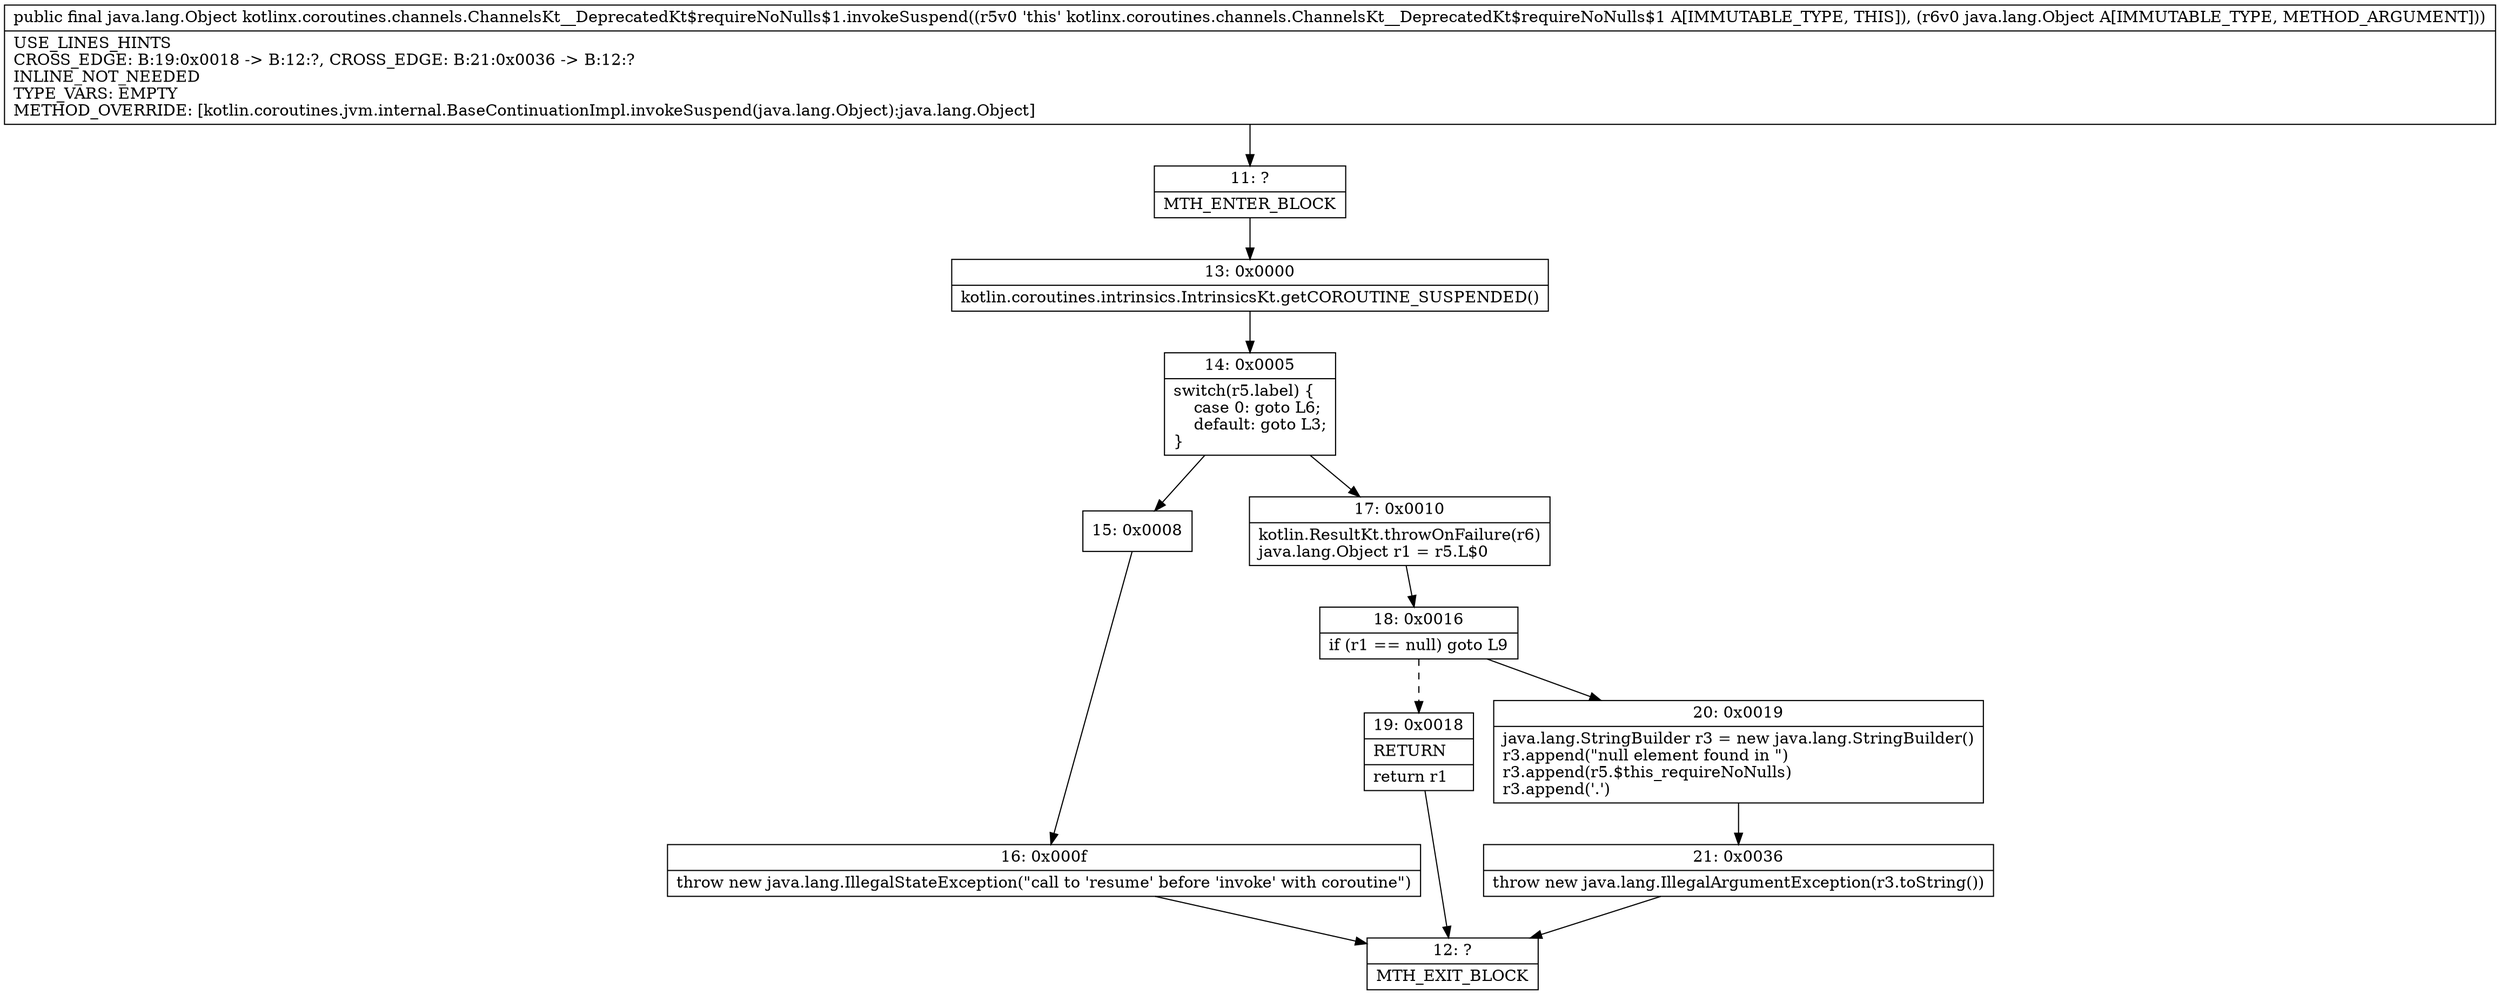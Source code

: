 digraph "CFG forkotlinx.coroutines.channels.ChannelsKt__DeprecatedKt$requireNoNulls$1.invokeSuspend(Ljava\/lang\/Object;)Ljava\/lang\/Object;" {
Node_11 [shape=record,label="{11\:\ ?|MTH_ENTER_BLOCK\l}"];
Node_13 [shape=record,label="{13\:\ 0x0000|kotlin.coroutines.intrinsics.IntrinsicsKt.getCOROUTINE_SUSPENDED()\l}"];
Node_14 [shape=record,label="{14\:\ 0x0005|switch(r5.label) \{\l    case 0: goto L6;\l    default: goto L3;\l\}\l}"];
Node_15 [shape=record,label="{15\:\ 0x0008}"];
Node_16 [shape=record,label="{16\:\ 0x000f|throw new java.lang.IllegalStateException(\"call to 'resume' before 'invoke' with coroutine\")\l}"];
Node_12 [shape=record,label="{12\:\ ?|MTH_EXIT_BLOCK\l}"];
Node_17 [shape=record,label="{17\:\ 0x0010|kotlin.ResultKt.throwOnFailure(r6)\ljava.lang.Object r1 = r5.L$0\l}"];
Node_18 [shape=record,label="{18\:\ 0x0016|if (r1 == null) goto L9\l}"];
Node_19 [shape=record,label="{19\:\ 0x0018|RETURN\l|return r1\l}"];
Node_20 [shape=record,label="{20\:\ 0x0019|java.lang.StringBuilder r3 = new java.lang.StringBuilder()\lr3.append(\"null element found in \")\lr3.append(r5.$this_requireNoNulls)\lr3.append('.')\l}"];
Node_21 [shape=record,label="{21\:\ 0x0036|throw new java.lang.IllegalArgumentException(r3.toString())\l}"];
MethodNode[shape=record,label="{public final java.lang.Object kotlinx.coroutines.channels.ChannelsKt__DeprecatedKt$requireNoNulls$1.invokeSuspend((r5v0 'this' kotlinx.coroutines.channels.ChannelsKt__DeprecatedKt$requireNoNulls$1 A[IMMUTABLE_TYPE, THIS]), (r6v0 java.lang.Object A[IMMUTABLE_TYPE, METHOD_ARGUMENT]))  | USE_LINES_HINTS\lCROSS_EDGE: B:19:0x0018 \-\> B:12:?, CROSS_EDGE: B:21:0x0036 \-\> B:12:?\lINLINE_NOT_NEEDED\lTYPE_VARS: EMPTY\lMETHOD_OVERRIDE: [kotlin.coroutines.jvm.internal.BaseContinuationImpl.invokeSuspend(java.lang.Object):java.lang.Object]\l}"];
MethodNode -> Node_11;Node_11 -> Node_13;
Node_13 -> Node_14;
Node_14 -> Node_15;
Node_14 -> Node_17;
Node_15 -> Node_16;
Node_16 -> Node_12;
Node_17 -> Node_18;
Node_18 -> Node_19[style=dashed];
Node_18 -> Node_20;
Node_19 -> Node_12;
Node_20 -> Node_21;
Node_21 -> Node_12;
}

